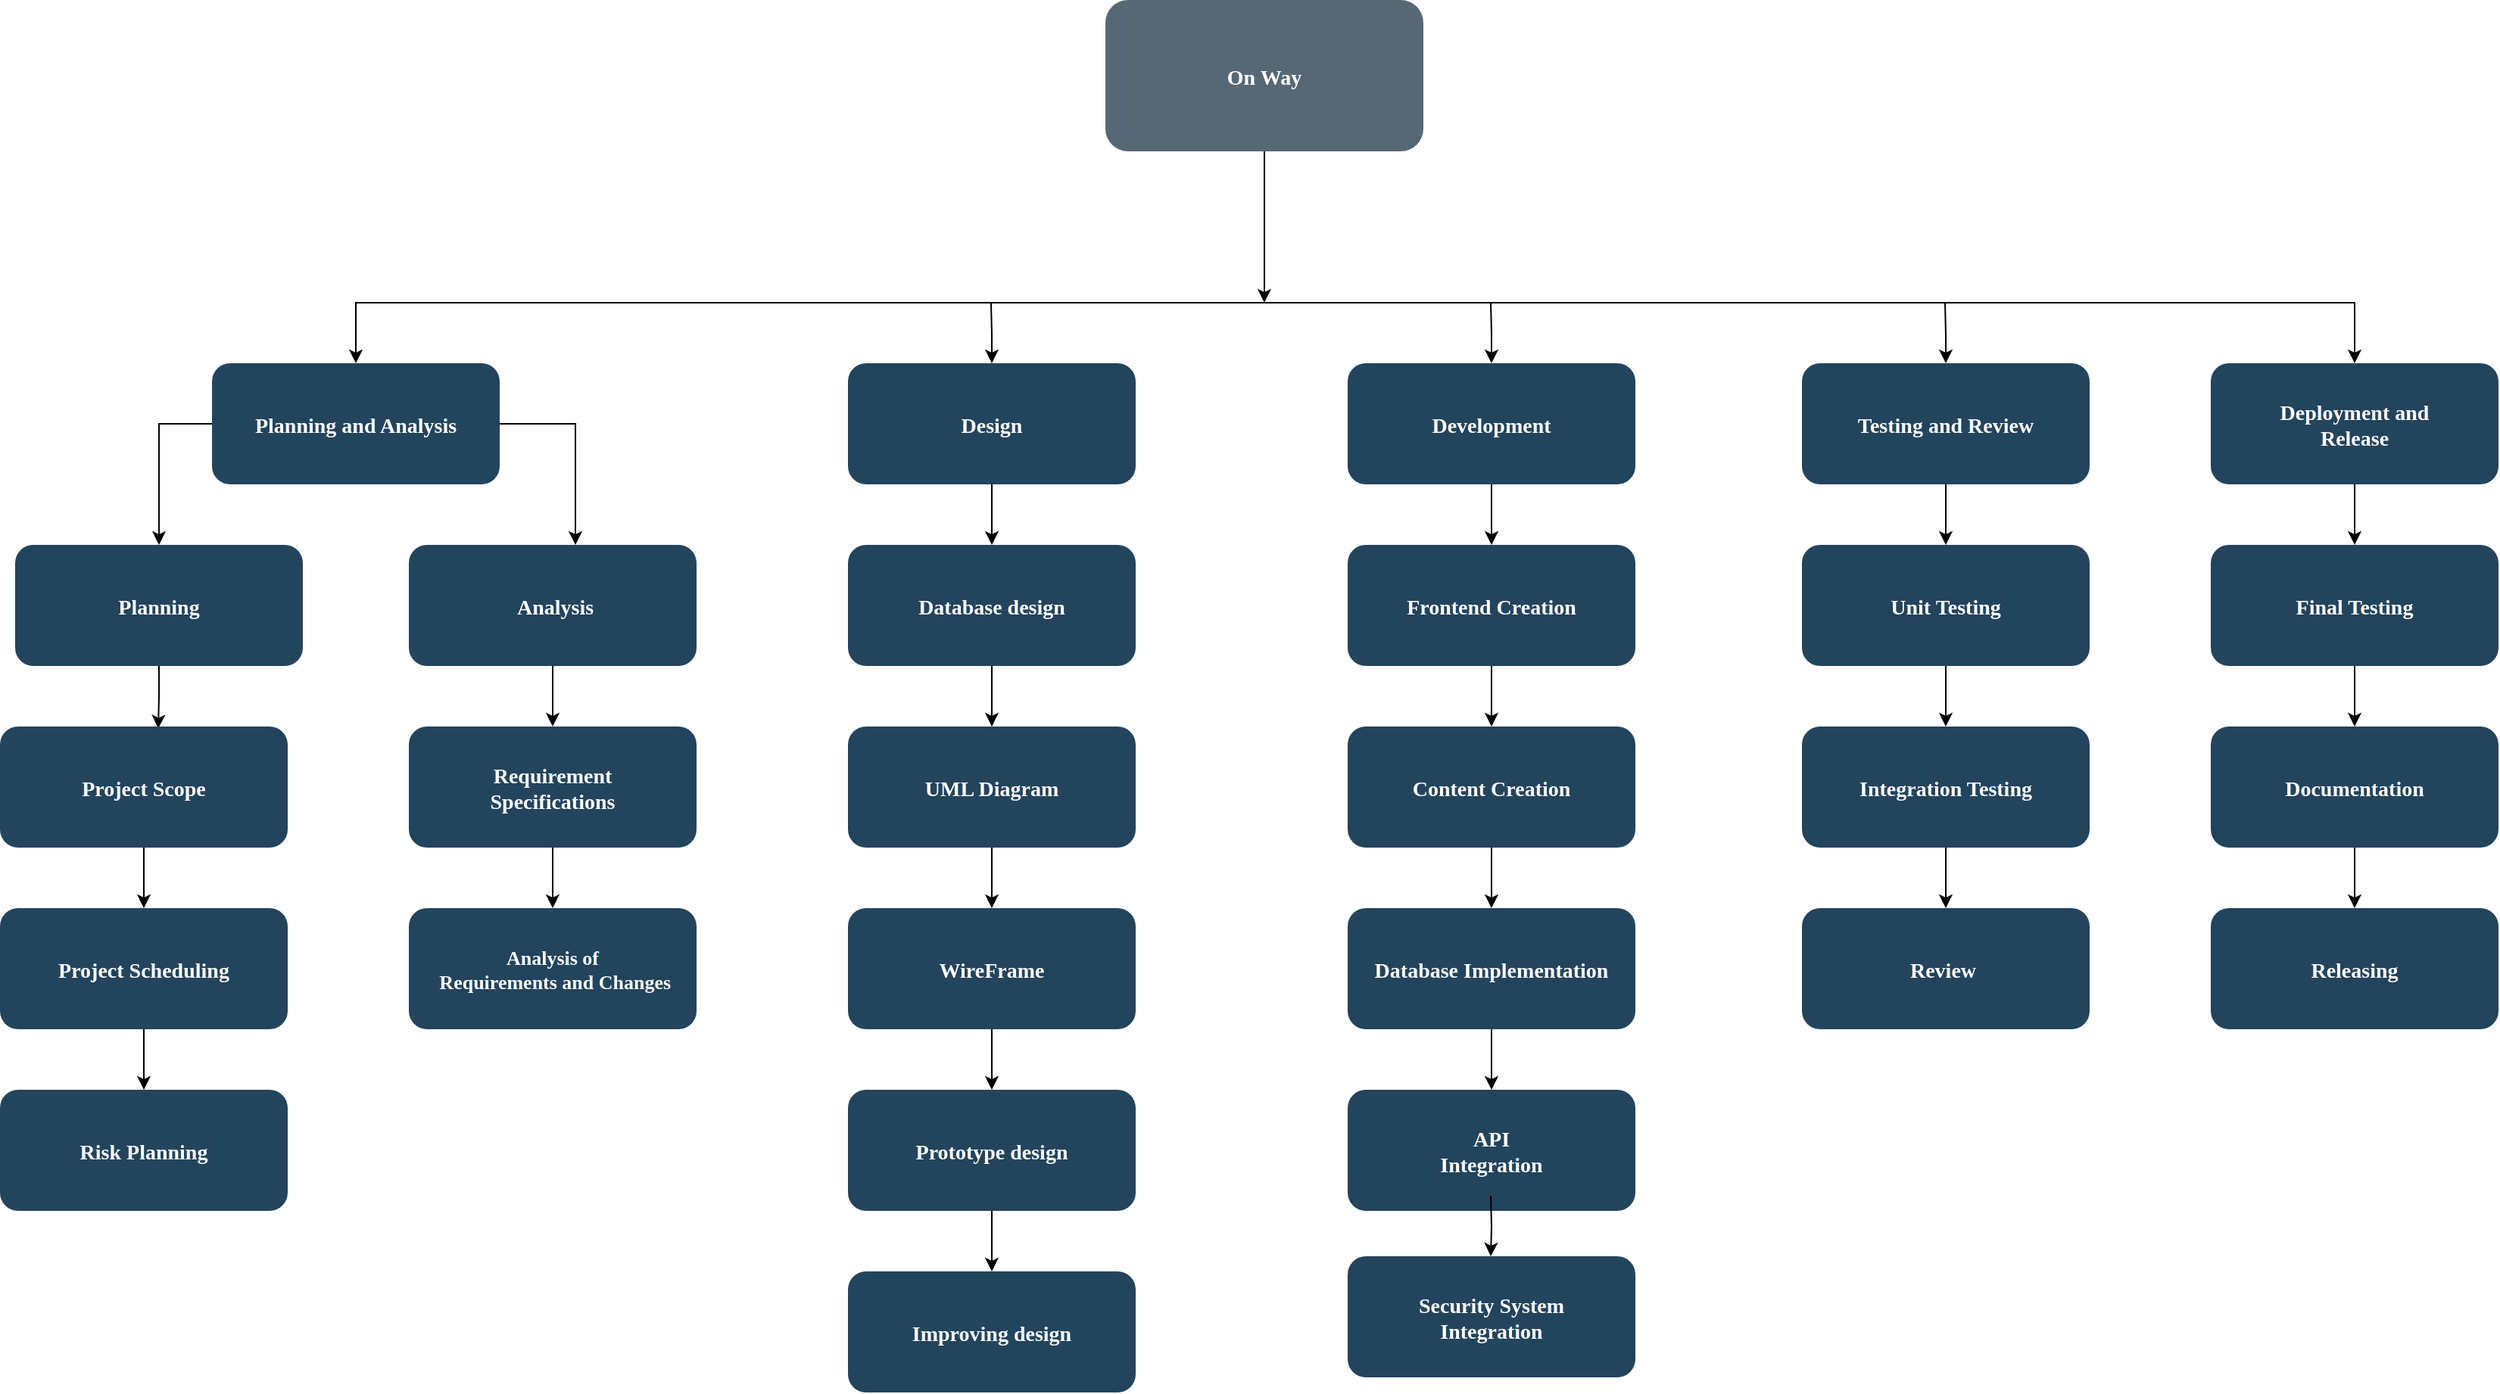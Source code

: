 <mxfile version="20.8.16" type="device"><diagram name="Page-1" id="awkc5JqB6ZS5KzYEAaOE"><mxGraphModel dx="1418" dy="1968" grid="1" gridSize="10" guides="1" tooltips="1" connect="1" arrows="1" fold="1" page="1" pageScale="1" pageWidth="850" pageHeight="1100" math="0" shadow="0"><root><mxCell id="0"/><mxCell id="1" parent="0"/><mxCell id="8qQZ231SxkdpFXbsDQsR-36" style="edgeStyle=orthogonalEdgeStyle;rounded=0;orthogonalLoop=1;jettySize=auto;html=1;exitX=0.5;exitY=1;exitDx=0;exitDy=0;fontSize=13;startArrow=none;startFill=0;" parent="1" source="8qQZ231SxkdpFXbsDQsR-2" edge="1"><mxGeometry relative="1" as="geometry"><mxPoint x="845" y="160" as="targetPoint"/></mxGeometry></mxCell><mxCell id="8qQZ231SxkdpFXbsDQsR-2" value="On Way" style="rounded=1;fillColor=#576875;gradientColor=none;strokeColor=none;fontColor=#FFFFFF;fontStyle=1;fontFamily=Tahoma;fontSize=14" parent="1" vertex="1"><mxGeometry x="740" y="-40" width="210" height="100" as="geometry"/></mxCell><mxCell id="8qQZ231SxkdpFXbsDQsR-38" style="edgeStyle=orthogonalEdgeStyle;rounded=0;orthogonalLoop=1;jettySize=auto;html=1;exitX=0;exitY=0.5;exitDx=0;exitDy=0;entryX=0.5;entryY=0;entryDx=0;entryDy=0;fontSize=13;startArrow=none;startFill=0;" parent="1" source="8qQZ231SxkdpFXbsDQsR-3" target="8qQZ231SxkdpFXbsDQsR-4" edge="1"><mxGeometry relative="1" as="geometry"/></mxCell><mxCell id="8qQZ231SxkdpFXbsDQsR-39" style="edgeStyle=orthogonalEdgeStyle;rounded=0;orthogonalLoop=1;jettySize=auto;html=1;exitX=1;exitY=0.5;exitDx=0;exitDy=0;entryX=0.579;entryY=0;entryDx=0;entryDy=0;entryPerimeter=0;fontSize=13;startArrow=none;startFill=0;" parent="1" source="8qQZ231SxkdpFXbsDQsR-3" target="8qQZ231SxkdpFXbsDQsR-7" edge="1"><mxGeometry relative="1" as="geometry"/></mxCell><mxCell id="8qQZ231SxkdpFXbsDQsR-3" value="Planning and Analysis" style="rounded=1;fillColor=#23445D;gradientColor=none;strokeColor=none;fontColor=#FFFFFF;fontStyle=1;fontFamily=Tahoma;fontSize=14" parent="1" vertex="1"><mxGeometry x="150" y="200" width="190" height="80" as="geometry"/></mxCell><mxCell id="8qQZ231SxkdpFXbsDQsR-41" style="edgeStyle=orthogonalEdgeStyle;rounded=0;orthogonalLoop=1;jettySize=auto;html=1;exitX=0.5;exitY=1;exitDx=0;exitDy=0;entryX=0.55;entryY=0.016;entryDx=0;entryDy=0;entryPerimeter=0;fontSize=13;startArrow=none;startFill=0;" parent="1" source="8qQZ231SxkdpFXbsDQsR-4" target="8qQZ231SxkdpFXbsDQsR-5" edge="1"><mxGeometry relative="1" as="geometry"/></mxCell><mxCell id="8qQZ231SxkdpFXbsDQsR-4" value="&#10;Planning&#10;" style="rounded=1;fillColor=#23445D;gradientColor=none;strokeColor=none;fontColor=#FFFFFF;fontStyle=1;fontFamily=Tahoma;fontSize=14" parent="1" vertex="1"><mxGeometry x="20" y="320" width="190" height="80" as="geometry"/></mxCell><mxCell id="8qQZ231SxkdpFXbsDQsR-43" style="edgeStyle=orthogonalEdgeStyle;rounded=0;orthogonalLoop=1;jettySize=auto;html=1;exitX=0.5;exitY=1;exitDx=0;exitDy=0;entryX=0.5;entryY=0;entryDx=0;entryDy=0;fontSize=13;startArrow=none;startFill=0;" parent="1" source="8qQZ231SxkdpFXbsDQsR-5" target="8qQZ231SxkdpFXbsDQsR-8" edge="1"><mxGeometry relative="1" as="geometry"/></mxCell><mxCell id="8qQZ231SxkdpFXbsDQsR-5" value="Project Scope" style="rounded=1;fillColor=#23445D;gradientColor=none;strokeColor=none;fontColor=#FFFFFF;fontStyle=1;fontFamily=Tahoma;fontSize=14" parent="1" vertex="1"><mxGeometry x="10" y="440" width="190" height="80" as="geometry"/></mxCell><mxCell id="8qQZ231SxkdpFXbsDQsR-6" value="Risk Planning" style="rounded=1;fillColor=#23445D;gradientColor=none;strokeColor=none;fontColor=#FFFFFF;fontStyle=1;fontFamily=Tahoma;fontSize=14" parent="1" vertex="1"><mxGeometry x="10" y="680" width="190" height="80" as="geometry"/></mxCell><mxCell id="8qQZ231SxkdpFXbsDQsR-42" style="edgeStyle=orthogonalEdgeStyle;rounded=0;orthogonalLoop=1;jettySize=auto;html=1;exitX=0.5;exitY=1;exitDx=0;exitDy=0;entryX=0.5;entryY=0;entryDx=0;entryDy=0;fontSize=13;startArrow=none;startFill=0;" parent="1" source="8qQZ231SxkdpFXbsDQsR-7" target="8qQZ231SxkdpFXbsDQsR-10" edge="1"><mxGeometry relative="1" as="geometry"/></mxCell><mxCell id="8qQZ231SxkdpFXbsDQsR-7" value=" Analysis" style="rounded=1;fillColor=#23445D;gradientColor=none;strokeColor=none;fontColor=#FFFFFF;fontStyle=1;fontFamily=Tahoma;fontSize=14" parent="1" vertex="1"><mxGeometry x="280" y="320" width="190" height="80" as="geometry"/></mxCell><mxCell id="8qQZ231SxkdpFXbsDQsR-45" style="edgeStyle=orthogonalEdgeStyle;rounded=0;orthogonalLoop=1;jettySize=auto;html=1;exitX=0.5;exitY=1;exitDx=0;exitDy=0;entryX=0.5;entryY=0;entryDx=0;entryDy=0;fontSize=13;startArrow=none;startFill=0;" parent="1" source="8qQZ231SxkdpFXbsDQsR-8" target="8qQZ231SxkdpFXbsDQsR-6" edge="1"><mxGeometry relative="1" as="geometry"/></mxCell><mxCell id="8qQZ231SxkdpFXbsDQsR-8" value="Project Scheduling" style="rounded=1;fillColor=#23445D;gradientColor=none;strokeColor=none;fontColor=#FFFFFF;fontStyle=1;fontFamily=Tahoma;fontSize=14" parent="1" vertex="1"><mxGeometry x="10" y="560" width="190" height="80" as="geometry"/></mxCell><mxCell id="8qQZ231SxkdpFXbsDQsR-44" style="edgeStyle=orthogonalEdgeStyle;rounded=0;orthogonalLoop=1;jettySize=auto;html=1;exitX=0.5;exitY=1;exitDx=0;exitDy=0;entryX=0.5;entryY=0;entryDx=0;entryDy=0;fontSize=13;startArrow=none;startFill=0;" parent="1" source="8qQZ231SxkdpFXbsDQsR-10" target="8qQZ231SxkdpFXbsDQsR-11" edge="1"><mxGeometry relative="1" as="geometry"/></mxCell><mxCell id="8qQZ231SxkdpFXbsDQsR-10" value="Requirement &#10;Specifications" style="rounded=1;fillColor=#23445D;gradientColor=none;strokeColor=none;fontColor=#FFFFFF;fontStyle=1;fontFamily=Tahoma;fontSize=14;" parent="1" vertex="1"><mxGeometry x="280" y="440" width="190" height="80" as="geometry"/></mxCell><mxCell id="8qQZ231SxkdpFXbsDQsR-11" value="Analysis of&#10; Requirements and Changes" style="rounded=1;fillColor=#23445D;gradientColor=none;strokeColor=none;fontColor=#FFFFFF;fontStyle=1;fontFamily=Tahoma;fontSize=13;" parent="1" vertex="1"><mxGeometry x="280" y="560" width="190" height="80" as="geometry"/></mxCell><mxCell id="8qQZ231SxkdpFXbsDQsR-46" style="edgeStyle=orthogonalEdgeStyle;rounded=0;orthogonalLoop=1;jettySize=auto;html=1;exitX=0.5;exitY=1;exitDx=0;exitDy=0;entryX=0.5;entryY=0;entryDx=0;entryDy=0;fontSize=13;startArrow=none;startFill=0;" parent="1" source="8qQZ231SxkdpFXbsDQsR-12" target="8qQZ231SxkdpFXbsDQsR-13" edge="1"><mxGeometry relative="1" as="geometry"/></mxCell><mxCell id="8qQZ231SxkdpFXbsDQsR-60" style="edgeStyle=orthogonalEdgeStyle;rounded=0;orthogonalLoop=1;jettySize=auto;html=1;exitX=0.5;exitY=0;exitDx=0;exitDy=0;fontSize=13;startArrow=classic;startFill=1;endArrow=none;endFill=0;" parent="1" source="8qQZ231SxkdpFXbsDQsR-12" edge="1"><mxGeometry relative="1" as="geometry"><mxPoint x="664.5" y="160" as="targetPoint"/></mxGeometry></mxCell><mxCell id="8qQZ231SxkdpFXbsDQsR-12" value="Design" style="rounded=1;fillColor=#23445D;gradientColor=none;strokeColor=none;fontColor=#FFFFFF;fontStyle=1;fontFamily=Tahoma;fontSize=14" parent="1" vertex="1"><mxGeometry x="570" y="200" width="190" height="80" as="geometry"/></mxCell><mxCell id="8qQZ231SxkdpFXbsDQsR-47" style="edgeStyle=orthogonalEdgeStyle;rounded=0;orthogonalLoop=1;jettySize=auto;html=1;exitX=0.5;exitY=1;exitDx=0;exitDy=0;fontSize=13;startArrow=none;startFill=0;" parent="1" source="8qQZ231SxkdpFXbsDQsR-13" target="8qQZ231SxkdpFXbsDQsR-14" edge="1"><mxGeometry relative="1" as="geometry"/></mxCell><mxCell id="8qQZ231SxkdpFXbsDQsR-13" value="Database design" style="rounded=1;fillColor=#23445D;gradientColor=none;strokeColor=none;fontColor=#FFFFFF;fontStyle=1;fontFamily=Tahoma;fontSize=14" parent="1" vertex="1"><mxGeometry x="570" y="320" width="190" height="80" as="geometry"/></mxCell><mxCell id="8qQZ231SxkdpFXbsDQsR-48" style="edgeStyle=orthogonalEdgeStyle;rounded=0;orthogonalLoop=1;jettySize=auto;html=1;exitX=0.5;exitY=1;exitDx=0;exitDy=0;entryX=0.5;entryY=0;entryDx=0;entryDy=0;fontSize=13;startArrow=none;startFill=0;" parent="1" source="8qQZ231SxkdpFXbsDQsR-14" target="8qQZ231SxkdpFXbsDQsR-15" edge="1"><mxGeometry relative="1" as="geometry"/></mxCell><mxCell id="8qQZ231SxkdpFXbsDQsR-14" value="UML Diagram" style="rounded=1;fillColor=#23445D;gradientColor=none;strokeColor=none;fontColor=#FFFFFF;fontStyle=1;fontFamily=Tahoma;fontSize=14" parent="1" vertex="1"><mxGeometry x="570" y="440" width="190" height="80" as="geometry"/></mxCell><mxCell id="8qQZ231SxkdpFXbsDQsR-68" style="edgeStyle=orthogonalEdgeStyle;rounded=0;orthogonalLoop=1;jettySize=auto;html=1;exitX=0.5;exitY=1;exitDx=0;exitDy=0;entryX=0.5;entryY=0;entryDx=0;entryDy=0;fontSize=13;startArrow=none;startFill=0;endArrow=classic;endFill=1;" parent="1" source="8qQZ231SxkdpFXbsDQsR-15" target="8qQZ231SxkdpFXbsDQsR-66" edge="1"><mxGeometry relative="1" as="geometry"/></mxCell><mxCell id="8qQZ231SxkdpFXbsDQsR-15" value="WireFrame" style="rounded=1;fillColor=#23445D;gradientColor=none;strokeColor=none;fontColor=#FFFFFF;fontStyle=1;fontFamily=Tahoma;fontSize=14" parent="1" vertex="1"><mxGeometry x="570" y="560" width="190" height="80" as="geometry"/></mxCell><mxCell id="8qQZ231SxkdpFXbsDQsR-49" style="edgeStyle=orthogonalEdgeStyle;rounded=0;orthogonalLoop=1;jettySize=auto;html=1;exitX=0.5;exitY=1;exitDx=0;exitDy=0;entryX=0.5;entryY=0;entryDx=0;entryDy=0;fontSize=13;startArrow=none;startFill=0;" parent="1" source="8qQZ231SxkdpFXbsDQsR-16" target="8qQZ231SxkdpFXbsDQsR-17" edge="1"><mxGeometry relative="1" as="geometry"/></mxCell><mxCell id="8qQZ231SxkdpFXbsDQsR-65" style="edgeStyle=orthogonalEdgeStyle;rounded=0;orthogonalLoop=1;jettySize=auto;html=1;exitX=0.5;exitY=0;exitDx=0;exitDy=0;fontSize=13;startArrow=classic;startFill=1;endArrow=none;endFill=0;" parent="1" source="8qQZ231SxkdpFXbsDQsR-16" edge="1"><mxGeometry relative="1" as="geometry"><mxPoint x="994.5" y="160" as="targetPoint"/></mxGeometry></mxCell><mxCell id="8qQZ231SxkdpFXbsDQsR-16" value="Development" style="rounded=1;fillColor=#23445D;gradientColor=none;strokeColor=none;fontColor=#FFFFFF;fontStyle=1;fontFamily=Tahoma;fontSize=14" parent="1" vertex="1"><mxGeometry x="900" y="200" width="190" height="80" as="geometry"/></mxCell><mxCell id="8qQZ231SxkdpFXbsDQsR-50" style="edgeStyle=orthogonalEdgeStyle;rounded=0;orthogonalLoop=1;jettySize=auto;html=1;exitX=0.5;exitY=1;exitDx=0;exitDy=0;entryX=0.5;entryY=0;entryDx=0;entryDy=0;fontSize=13;startArrow=none;startFill=0;" parent="1" source="8qQZ231SxkdpFXbsDQsR-17" target="8qQZ231SxkdpFXbsDQsR-18" edge="1"><mxGeometry relative="1" as="geometry"/></mxCell><mxCell id="8qQZ231SxkdpFXbsDQsR-17" value="Frontend Creation" style="rounded=1;fillColor=#23445D;gradientColor=none;strokeColor=none;fontColor=#FFFFFF;fontStyle=1;fontFamily=Tahoma;fontSize=14" parent="1" vertex="1"><mxGeometry x="900" y="320" width="190" height="80" as="geometry"/></mxCell><mxCell id="8qQZ231SxkdpFXbsDQsR-51" style="edgeStyle=orthogonalEdgeStyle;rounded=0;orthogonalLoop=1;jettySize=auto;html=1;exitX=0.5;exitY=1;exitDx=0;exitDy=0;entryX=0.5;entryY=0;entryDx=0;entryDy=0;fontSize=13;startArrow=none;startFill=0;" parent="1" source="8qQZ231SxkdpFXbsDQsR-18" target="8qQZ231SxkdpFXbsDQsR-19" edge="1"><mxGeometry relative="1" as="geometry"/></mxCell><mxCell id="8qQZ231SxkdpFXbsDQsR-18" value="Content Creation" style="rounded=1;fillColor=#23445D;gradientColor=none;strokeColor=none;fontColor=#FFFFFF;fontStyle=1;fontFamily=Tahoma;fontSize=14" parent="1" vertex="1"><mxGeometry x="900" y="440" width="190" height="80" as="geometry"/></mxCell><mxCell id="8qQZ231SxkdpFXbsDQsR-52" style="edgeStyle=orthogonalEdgeStyle;rounded=0;orthogonalLoop=1;jettySize=auto;html=1;exitX=0.5;exitY=1;exitDx=0;exitDy=0;entryX=0.5;entryY=0;entryDx=0;entryDy=0;fontSize=13;startArrow=none;startFill=0;" parent="1" source="8qQZ231SxkdpFXbsDQsR-19" target="8qQZ231SxkdpFXbsDQsR-28" edge="1"><mxGeometry relative="1" as="geometry"/></mxCell><mxCell id="8qQZ231SxkdpFXbsDQsR-19" value="Database Implementation" style="rounded=1;fillColor=#23445D;gradientColor=none;strokeColor=none;fontColor=#FFFFFF;fontStyle=1;fontFamily=Tahoma;fontSize=14" parent="1" vertex="1"><mxGeometry x="900" y="560" width="190" height="80" as="geometry"/></mxCell><mxCell id="8qQZ231SxkdpFXbsDQsR-53" style="edgeStyle=orthogonalEdgeStyle;rounded=0;orthogonalLoop=1;jettySize=auto;html=1;exitX=0.5;exitY=1;exitDx=0;exitDy=0;entryX=0.5;entryY=0;entryDx=0;entryDy=0;fontSize=13;startArrow=none;startFill=0;" parent="1" source="8qQZ231SxkdpFXbsDQsR-20" target="8qQZ231SxkdpFXbsDQsR-21" edge="1"><mxGeometry relative="1" as="geometry"/></mxCell><mxCell id="8qQZ231SxkdpFXbsDQsR-63" style="edgeStyle=orthogonalEdgeStyle;rounded=0;orthogonalLoop=1;jettySize=auto;html=1;exitX=0.5;exitY=0;exitDx=0;exitDy=0;fontSize=13;startArrow=classic;startFill=1;endArrow=none;endFill=0;" parent="1" source="8qQZ231SxkdpFXbsDQsR-20" edge="1"><mxGeometry relative="1" as="geometry"><mxPoint x="1294.5" y="160" as="targetPoint"/></mxGeometry></mxCell><mxCell id="8qQZ231SxkdpFXbsDQsR-20" value="Testing and Review" style="rounded=1;fillColor=#23445D;gradientColor=none;strokeColor=none;fontColor=#FFFFFF;fontStyle=1;fontFamily=Tahoma;fontSize=14" parent="1" vertex="1"><mxGeometry x="1200" y="200" width="190" height="80" as="geometry"/></mxCell><mxCell id="8qQZ231SxkdpFXbsDQsR-54" style="edgeStyle=orthogonalEdgeStyle;rounded=0;orthogonalLoop=1;jettySize=auto;html=1;exitX=0.5;exitY=1;exitDx=0;exitDy=0;entryX=0.5;entryY=0;entryDx=0;entryDy=0;fontSize=13;startArrow=none;startFill=0;" parent="1" source="8qQZ231SxkdpFXbsDQsR-21" target="8qQZ231SxkdpFXbsDQsR-22" edge="1"><mxGeometry relative="1" as="geometry"/></mxCell><mxCell id="8qQZ231SxkdpFXbsDQsR-21" value="Unit Testing" style="rounded=1;fillColor=#23445D;gradientColor=none;strokeColor=none;fontColor=#FFFFFF;fontStyle=1;fontFamily=Tahoma;fontSize=14" parent="1" vertex="1"><mxGeometry x="1200" y="320" width="190" height="80" as="geometry"/></mxCell><mxCell id="8qQZ231SxkdpFXbsDQsR-55" style="edgeStyle=orthogonalEdgeStyle;rounded=0;orthogonalLoop=1;jettySize=auto;html=1;exitX=0.5;exitY=1;exitDx=0;exitDy=0;entryX=0.5;entryY=0;entryDx=0;entryDy=0;fontSize=13;startArrow=none;startFill=0;" parent="1" source="8qQZ231SxkdpFXbsDQsR-22" target="8qQZ231SxkdpFXbsDQsR-23" edge="1"><mxGeometry relative="1" as="geometry"/></mxCell><mxCell id="8qQZ231SxkdpFXbsDQsR-22" value="Integration Testing" style="rounded=1;fillColor=#23445D;gradientColor=none;strokeColor=none;fontColor=#FFFFFF;fontStyle=1;fontFamily=Tahoma;fontSize=14" parent="1" vertex="1"><mxGeometry x="1200" y="440" width="190" height="80" as="geometry"/></mxCell><mxCell id="8qQZ231SxkdpFXbsDQsR-23" value="Review " style="rounded=1;fillColor=#23445D;gradientColor=none;strokeColor=none;fontColor=#FFFFFF;fontStyle=1;fontFamily=Tahoma;fontSize=14" parent="1" vertex="1"><mxGeometry x="1200" y="560" width="190" height="80" as="geometry"/></mxCell><mxCell id="8qQZ231SxkdpFXbsDQsR-31" style="edgeStyle=orthogonalEdgeStyle;rounded=0;orthogonalLoop=1;jettySize=auto;html=1;exitX=0.5;exitY=0;exitDx=0;exitDy=0;entryX=0.5;entryY=0;entryDx=0;entryDy=0;fontSize=13;startArrow=classic;startFill=1;" parent="1" source="8qQZ231SxkdpFXbsDQsR-24" target="8qQZ231SxkdpFXbsDQsR-3" edge="1"><mxGeometry relative="1" as="geometry"><Array as="points"><mxPoint x="1565" y="160"/><mxPoint x="245" y="160"/></Array></mxGeometry></mxCell><mxCell id="8qQZ231SxkdpFXbsDQsR-56" style="edgeStyle=orthogonalEdgeStyle;rounded=0;orthogonalLoop=1;jettySize=auto;html=1;exitX=0.5;exitY=1;exitDx=0;exitDy=0;entryX=0.5;entryY=0;entryDx=0;entryDy=0;fontSize=13;startArrow=none;startFill=0;" parent="1" source="8qQZ231SxkdpFXbsDQsR-24" target="8qQZ231SxkdpFXbsDQsR-25" edge="1"><mxGeometry relative="1" as="geometry"/></mxCell><mxCell id="8qQZ231SxkdpFXbsDQsR-24" value="Deployment and&#10;Release" style="rounded=1;fillColor=#23445D;gradientColor=none;strokeColor=none;fontColor=#FFFFFF;fontStyle=1;fontFamily=Tahoma;fontSize=14" parent="1" vertex="1"><mxGeometry x="1470" y="200" width="190" height="80" as="geometry"/></mxCell><mxCell id="8qQZ231SxkdpFXbsDQsR-57" style="edgeStyle=orthogonalEdgeStyle;rounded=0;orthogonalLoop=1;jettySize=auto;html=1;exitX=0.5;exitY=1;exitDx=0;exitDy=0;entryX=0.5;entryY=0;entryDx=0;entryDy=0;fontSize=13;startArrow=none;startFill=0;" parent="1" source="8qQZ231SxkdpFXbsDQsR-25" target="8qQZ231SxkdpFXbsDQsR-26" edge="1"><mxGeometry relative="1" as="geometry"/></mxCell><mxCell id="8qQZ231SxkdpFXbsDQsR-25" value="Final Testing" style="rounded=1;fillColor=#23445D;gradientColor=none;strokeColor=none;fontColor=#FFFFFF;fontStyle=1;fontFamily=Tahoma;fontSize=14" parent="1" vertex="1"><mxGeometry x="1470" y="320" width="190" height="80" as="geometry"/></mxCell><mxCell id="8qQZ231SxkdpFXbsDQsR-58" style="edgeStyle=orthogonalEdgeStyle;rounded=0;orthogonalLoop=1;jettySize=auto;html=1;exitX=0.5;exitY=1;exitDx=0;exitDy=0;entryX=0.5;entryY=0;entryDx=0;entryDy=0;fontSize=13;startArrow=none;startFill=0;" parent="1" source="8qQZ231SxkdpFXbsDQsR-26" target="8qQZ231SxkdpFXbsDQsR-27" edge="1"><mxGeometry relative="1" as="geometry"/></mxCell><mxCell id="8qQZ231SxkdpFXbsDQsR-26" value="Documentation" style="rounded=1;fillColor=#23445D;gradientColor=none;strokeColor=none;fontColor=#FFFFFF;fontStyle=1;fontFamily=Tahoma;fontSize=14" parent="1" vertex="1"><mxGeometry x="1470" y="440" width="190" height="80" as="geometry"/></mxCell><mxCell id="8qQZ231SxkdpFXbsDQsR-27" value="Releasing" style="rounded=1;fillColor=#23445D;gradientColor=none;strokeColor=none;fontColor=#FFFFFF;fontStyle=1;fontFamily=Tahoma;fontSize=14" parent="1" vertex="1"><mxGeometry x="1470" y="560" width="190" height="80" as="geometry"/></mxCell><mxCell id="8qQZ231SxkdpFXbsDQsR-28" value="API&#10;Integration" style="rounded=1;fillColor=#23445D;gradientColor=none;strokeColor=none;fontColor=#FFFFFF;fontStyle=1;fontFamily=Tahoma;fontSize=14" parent="1" vertex="1"><mxGeometry x="900" y="680" width="190" height="80" as="geometry"/></mxCell><mxCell id="_0iBucnC_ILSTOqL69h_-6" style="edgeStyle=orthogonalEdgeStyle;rounded=0;orthogonalLoop=1;jettySize=auto;html=1;exitX=0.5;exitY=1;exitDx=0;exitDy=0;entryX=0.5;entryY=0;entryDx=0;entryDy=0;" edge="1" parent="1" source="8qQZ231SxkdpFXbsDQsR-66" target="_0iBucnC_ILSTOqL69h_-5"><mxGeometry relative="1" as="geometry"/></mxCell><mxCell id="8qQZ231SxkdpFXbsDQsR-66" value="Prototype design" style="rounded=1;fillColor=#23445D;gradientColor=none;strokeColor=none;fontColor=#FFFFFF;fontStyle=1;fontFamily=Tahoma;fontSize=14" parent="1" vertex="1"><mxGeometry x="570" y="680" width="190" height="80" as="geometry"/></mxCell><mxCell id="_0iBucnC_ILSTOqL69h_-1" value="Security System &#10;Integration" style="rounded=1;fillColor=#23445D;gradientColor=none;strokeColor=none;fontColor=#FFFFFF;fontStyle=1;fontFamily=Tahoma;fontSize=14" vertex="1" parent="1"><mxGeometry x="900" y="790" width="190" height="80" as="geometry"/></mxCell><mxCell id="_0iBucnC_ILSTOqL69h_-2" style="edgeStyle=orthogonalEdgeStyle;rounded=0;orthogonalLoop=1;jettySize=auto;html=1;exitX=0.5;exitY=1;exitDx=0;exitDy=0;entryX=0.5;entryY=0;entryDx=0;entryDy=0;fontSize=13;startArrow=none;startFill=0;endArrow=classic;endFill=1;" edge="1" parent="1"><mxGeometry relative="1" as="geometry"><mxPoint x="994.5" y="750" as="sourcePoint"/><mxPoint x="994.5" y="790" as="targetPoint"/></mxGeometry></mxCell><mxCell id="_0iBucnC_ILSTOqL69h_-5" value="Improving design" style="rounded=1;fillColor=#23445D;gradientColor=none;strokeColor=none;fontColor=#FFFFFF;fontStyle=1;fontFamily=Tahoma;fontSize=14" vertex="1" parent="1"><mxGeometry x="570" y="800" width="190" height="80" as="geometry"/></mxCell></root></mxGraphModel></diagram></mxfile>